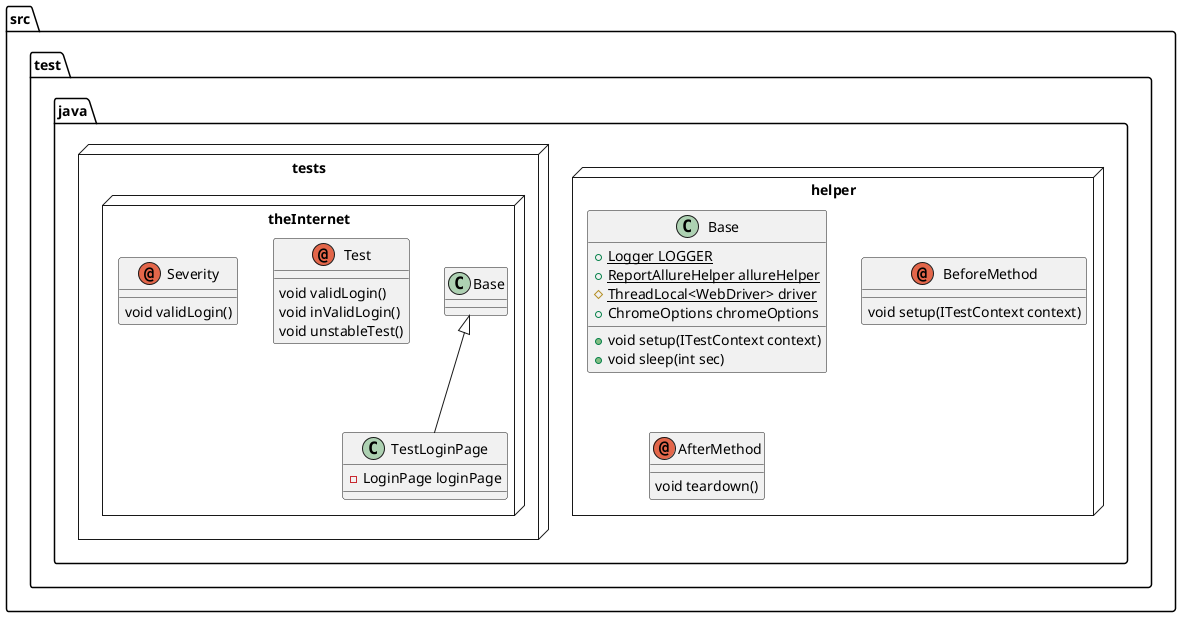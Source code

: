 @startuml Demo

package src.test.java <<Folder>> {

package helper <<Node>> {

class Base {
  + {static} Logger LOGGER
  + {static} ReportAllureHelper allureHelper
  # {static} ThreadLocal<WebDriver> driver
  + ChromeOptions chromeOptions

  + void setup(ITestContext context)
  + void sleep(int sec)
}
annotation BeforeMethod {
  void setup(ITestContext context)
}
annotation AfterMethod {
  void teardown()
}
}

package tests <<Node>> {
  package theInternet <<Node>> {
  class TestLoginPage extends Base {
    - LoginPage loginPage
  }
annotation Test {
  void validLogin()
  void inValidLogin()
  void unstableTest()
}
annotation Severity {
  void validLogin()
}
}
}

@enduml

' Reference:
' https://plantuml.com/class-diagram
